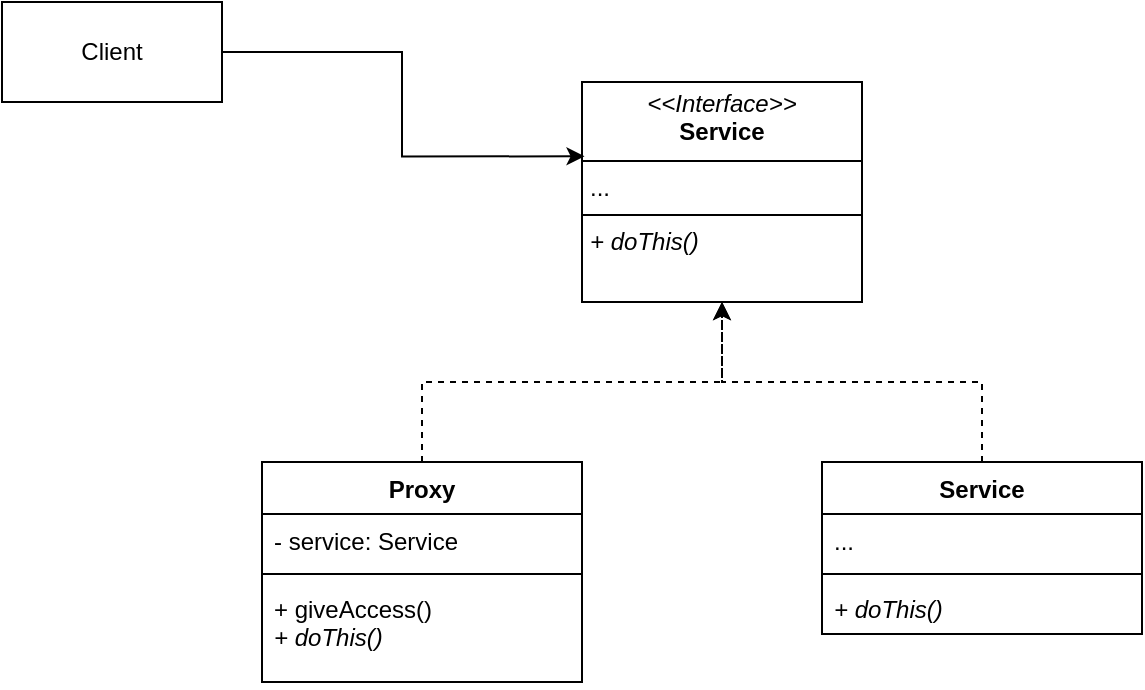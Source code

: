 <mxfile version="24.4.0" type="device">
  <diagram name="Page-1" id="xEJ_6g6NaPCdFlHHz2bR">
    <mxGraphModel dx="1050" dy="601" grid="1" gridSize="10" guides="1" tooltips="1" connect="1" arrows="1" fold="1" page="1" pageScale="1" pageWidth="850" pageHeight="1100" math="0" shadow="0">
      <root>
        <mxCell id="0" />
        <mxCell id="1" parent="0" />
        <mxCell id="mgFn-ZmL3_2uaYm0HjxQ-1" value="&lt;p style=&quot;margin:0px;margin-top:4px;text-align:center;&quot;&gt;&lt;i&gt;&amp;lt;&amp;lt;Interface&amp;gt;&amp;gt;&lt;/i&gt;&lt;br&gt;&lt;b&gt;Service&lt;/b&gt;&lt;/p&gt;&lt;hr size=&quot;1&quot; style=&quot;border-style:solid;&quot;&gt;&lt;p style=&quot;margin:0px;margin-left:4px;&quot;&gt;...&lt;/p&gt;&lt;hr size=&quot;1&quot; style=&quot;border-style:solid;&quot;&gt;&lt;p style=&quot;margin:0px;margin-left:4px;&quot;&gt;&lt;i&gt;+ doThis()&lt;/i&gt;&lt;br&gt;&lt;/p&gt;" style="verticalAlign=top;align=left;overflow=fill;html=1;whiteSpace=wrap;" vertex="1" parent="1">
          <mxGeometry x="400" y="90" width="140" height="110" as="geometry" />
        </mxCell>
        <mxCell id="mgFn-ZmL3_2uaYm0HjxQ-12" style="edgeStyle=orthogonalEdgeStyle;rounded=0;orthogonalLoop=1;jettySize=auto;html=1;entryX=0.5;entryY=1;entryDx=0;entryDy=0;dashed=1;" edge="1" parent="1" source="mgFn-ZmL3_2uaYm0HjxQ-2" target="mgFn-ZmL3_2uaYm0HjxQ-1">
          <mxGeometry relative="1" as="geometry" />
        </mxCell>
        <mxCell id="mgFn-ZmL3_2uaYm0HjxQ-2" value="Service" style="swimlane;fontStyle=1;align=center;verticalAlign=top;childLayout=stackLayout;horizontal=1;startSize=26;horizontalStack=0;resizeParent=1;resizeParentMax=0;resizeLast=0;collapsible=1;marginBottom=0;whiteSpace=wrap;html=1;" vertex="1" parent="1">
          <mxGeometry x="520" y="280" width="160" height="86" as="geometry" />
        </mxCell>
        <mxCell id="mgFn-ZmL3_2uaYm0HjxQ-3" value="..." style="text;strokeColor=none;fillColor=none;align=left;verticalAlign=top;spacingLeft=4;spacingRight=4;overflow=hidden;rotatable=0;points=[[0,0.5],[1,0.5]];portConstraint=eastwest;whiteSpace=wrap;html=1;" vertex="1" parent="mgFn-ZmL3_2uaYm0HjxQ-2">
          <mxGeometry y="26" width="160" height="26" as="geometry" />
        </mxCell>
        <mxCell id="mgFn-ZmL3_2uaYm0HjxQ-4" value="" style="line;strokeWidth=1;fillColor=none;align=left;verticalAlign=middle;spacingTop=-1;spacingLeft=3;spacingRight=3;rotatable=0;labelPosition=right;points=[];portConstraint=eastwest;strokeColor=inherit;" vertex="1" parent="mgFn-ZmL3_2uaYm0HjxQ-2">
          <mxGeometry y="52" width="160" height="8" as="geometry" />
        </mxCell>
        <mxCell id="mgFn-ZmL3_2uaYm0HjxQ-5" value="&lt;i&gt;+ doThis()&lt;/i&gt;" style="text;strokeColor=none;fillColor=none;align=left;verticalAlign=top;spacingLeft=4;spacingRight=4;overflow=hidden;rotatable=0;points=[[0,0.5],[1,0.5]];portConstraint=eastwest;whiteSpace=wrap;html=1;" vertex="1" parent="mgFn-ZmL3_2uaYm0HjxQ-2">
          <mxGeometry y="60" width="160" height="26" as="geometry" />
        </mxCell>
        <mxCell id="mgFn-ZmL3_2uaYm0HjxQ-11" style="edgeStyle=orthogonalEdgeStyle;rounded=0;orthogonalLoop=1;jettySize=auto;html=1;entryX=0.5;entryY=1;entryDx=0;entryDy=0;dashed=1;" edge="1" parent="1" source="mgFn-ZmL3_2uaYm0HjxQ-6" target="mgFn-ZmL3_2uaYm0HjxQ-1">
          <mxGeometry relative="1" as="geometry" />
        </mxCell>
        <mxCell id="mgFn-ZmL3_2uaYm0HjxQ-6" value="Proxy" style="swimlane;fontStyle=1;align=center;verticalAlign=top;childLayout=stackLayout;horizontal=1;startSize=26;horizontalStack=0;resizeParent=1;resizeParentMax=0;resizeLast=0;collapsible=1;marginBottom=0;whiteSpace=wrap;html=1;" vertex="1" parent="1">
          <mxGeometry x="240" y="280" width="160" height="110" as="geometry" />
        </mxCell>
        <mxCell id="mgFn-ZmL3_2uaYm0HjxQ-7" value="- service: Service" style="text;strokeColor=none;fillColor=none;align=left;verticalAlign=top;spacingLeft=4;spacingRight=4;overflow=hidden;rotatable=0;points=[[0,0.5],[1,0.5]];portConstraint=eastwest;whiteSpace=wrap;html=1;" vertex="1" parent="mgFn-ZmL3_2uaYm0HjxQ-6">
          <mxGeometry y="26" width="160" height="26" as="geometry" />
        </mxCell>
        <mxCell id="mgFn-ZmL3_2uaYm0HjxQ-8" value="" style="line;strokeWidth=1;fillColor=none;align=left;verticalAlign=middle;spacingTop=-1;spacingLeft=3;spacingRight=3;rotatable=0;labelPosition=right;points=[];portConstraint=eastwest;strokeColor=inherit;" vertex="1" parent="mgFn-ZmL3_2uaYm0HjxQ-6">
          <mxGeometry y="52" width="160" height="8" as="geometry" />
        </mxCell>
        <mxCell id="mgFn-ZmL3_2uaYm0HjxQ-9" value="&lt;div&gt;+ giveAccess()&lt;i&gt;&lt;br&gt;&lt;/i&gt;&lt;/div&gt;&lt;i&gt;+ doThis()&lt;/i&gt;" style="text;strokeColor=none;fillColor=none;align=left;verticalAlign=top;spacingLeft=4;spacingRight=4;overflow=hidden;rotatable=0;points=[[0,0.5],[1,0.5]];portConstraint=eastwest;whiteSpace=wrap;html=1;" vertex="1" parent="mgFn-ZmL3_2uaYm0HjxQ-6">
          <mxGeometry y="60" width="160" height="50" as="geometry" />
        </mxCell>
        <mxCell id="mgFn-ZmL3_2uaYm0HjxQ-10" value="Client" style="html=1;whiteSpace=wrap;" vertex="1" parent="1">
          <mxGeometry x="110" y="50" width="110" height="50" as="geometry" />
        </mxCell>
        <mxCell id="mgFn-ZmL3_2uaYm0HjxQ-13" style="edgeStyle=orthogonalEdgeStyle;rounded=0;orthogonalLoop=1;jettySize=auto;html=1;exitX=1;exitY=0.5;exitDx=0;exitDy=0;entryX=0.009;entryY=0.338;entryDx=0;entryDy=0;entryPerimeter=0;" edge="1" parent="1" source="mgFn-ZmL3_2uaYm0HjxQ-10" target="mgFn-ZmL3_2uaYm0HjxQ-1">
          <mxGeometry relative="1" as="geometry" />
        </mxCell>
      </root>
    </mxGraphModel>
  </diagram>
</mxfile>
